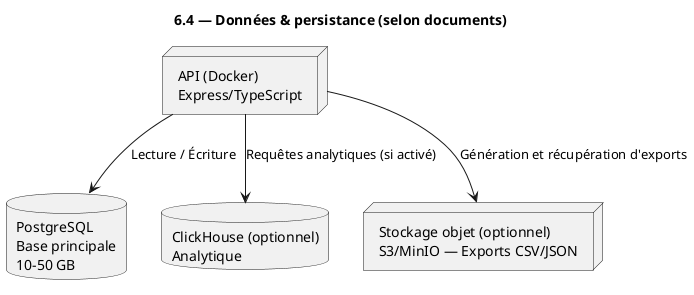 @startuml
title 6.4 — Données & persistance (selon documents)

node "API (Docker)\nExpress/TypeScript" as API
database "PostgreSQL\nBase principale\n10–50 GB" as PG
database "ClickHouse (optionnel)\nAnalytique" as CH
node "Stockage objet (optionnel)\nS3/MinIO — Exports CSV/JSON" as OBJ

API --> PG  : Lecture / Écriture
API --> CH  : Requêtes analytiques (si activé)
API --> OBJ : Génération et récupération d'exports

@enduml
